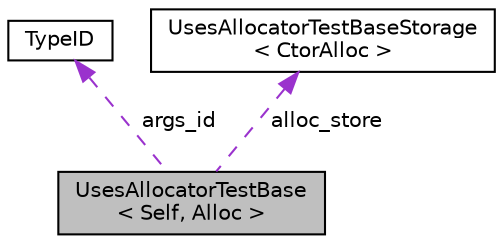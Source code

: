 digraph "UsesAllocatorTestBase&lt; Self, Alloc &gt;"
{
  edge [fontname="Helvetica",fontsize="10",labelfontname="Helvetica",labelfontsize="10"];
  node [fontname="Helvetica",fontsize="10",shape=record];
  Node1 [label="UsesAllocatorTestBase\l\< Self, Alloc \>",height=0.2,width=0.4,color="black", fillcolor="grey75", style="filled", fontcolor="black"];
  Node2 -> Node1 [dir="back",color="darkorchid3",fontsize="10",style="dashed",label=" args_id" ];
  Node2 [label="TypeID",height=0.2,width=0.4,color="black", fillcolor="white", style="filled",URL="$struct_type_i_d.html"];
  Node3 -> Node1 [dir="back",color="darkorchid3",fontsize="10",style="dashed",label=" alloc_store" ];
  Node3 [label="UsesAllocatorTestBaseStorage\l\< CtorAlloc \>",height=0.2,width=0.4,color="black", fillcolor="white", style="filled",URL="$struct_uses_allocator_test_base_storage.html"];
}
